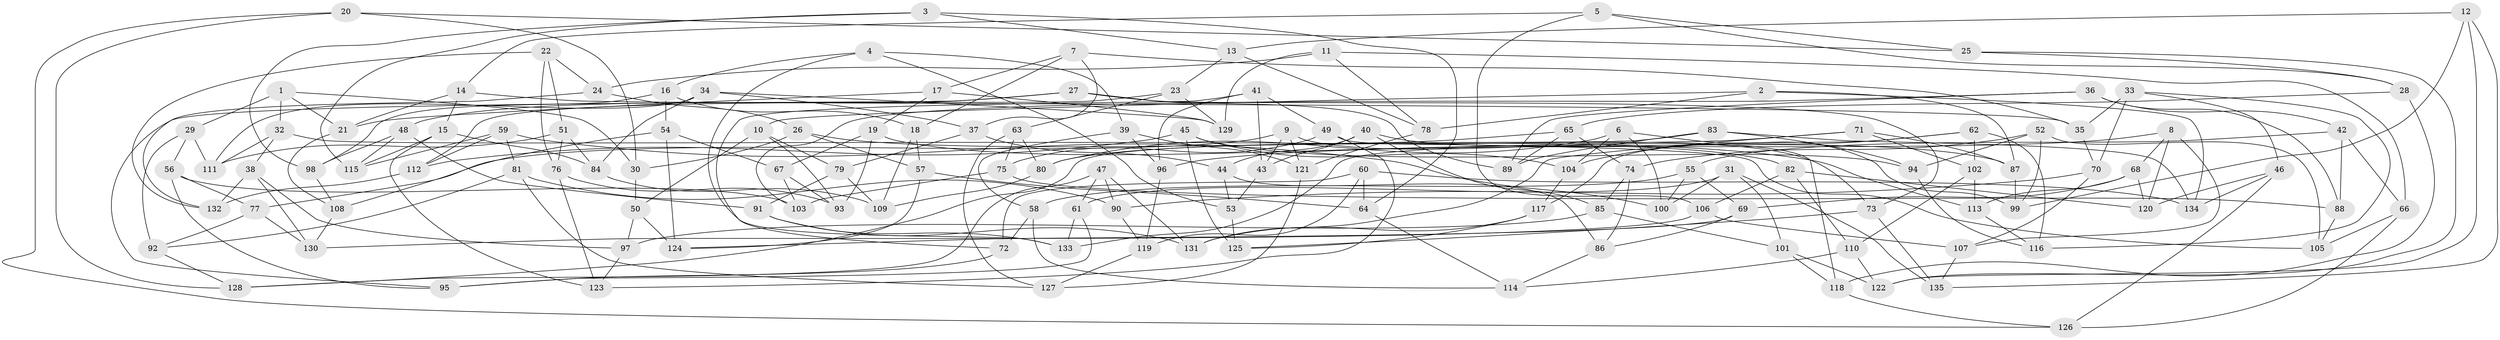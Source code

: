 // coarse degree distribution, {4: 0.5531914893617021, 6: 0.3829787234042553, 5: 0.05319148936170213, 3: 0.010638297872340425}
// Generated by graph-tools (version 1.1) at 2025/24/03/03/25 07:24:26]
// undirected, 135 vertices, 270 edges
graph export_dot {
graph [start="1"]
  node [color=gray90,style=filled];
  1;
  2;
  3;
  4;
  5;
  6;
  7;
  8;
  9;
  10;
  11;
  12;
  13;
  14;
  15;
  16;
  17;
  18;
  19;
  20;
  21;
  22;
  23;
  24;
  25;
  26;
  27;
  28;
  29;
  30;
  31;
  32;
  33;
  34;
  35;
  36;
  37;
  38;
  39;
  40;
  41;
  42;
  43;
  44;
  45;
  46;
  47;
  48;
  49;
  50;
  51;
  52;
  53;
  54;
  55;
  56;
  57;
  58;
  59;
  60;
  61;
  62;
  63;
  64;
  65;
  66;
  67;
  68;
  69;
  70;
  71;
  72;
  73;
  74;
  75;
  76;
  77;
  78;
  79;
  80;
  81;
  82;
  83;
  84;
  85;
  86;
  87;
  88;
  89;
  90;
  91;
  92;
  93;
  94;
  95;
  96;
  97;
  98;
  99;
  100;
  101;
  102;
  103;
  104;
  105;
  106;
  107;
  108;
  109;
  110;
  111;
  112;
  113;
  114;
  115;
  116;
  117;
  118;
  119;
  120;
  121;
  122;
  123;
  124;
  125;
  126;
  127;
  128;
  129;
  130;
  131;
  132;
  133;
  134;
  135;
  1 -- 21;
  1 -- 32;
  1 -- 30;
  1 -- 29;
  2 -- 10;
  2 -- 78;
  2 -- 134;
  2 -- 87;
  3 -- 64;
  3 -- 13;
  3 -- 115;
  3 -- 98;
  4 -- 39;
  4 -- 16;
  4 -- 133;
  4 -- 53;
  5 -- 25;
  5 -- 106;
  5 -- 28;
  5 -- 14;
  6 -- 80;
  6 -- 100;
  6 -- 104;
  6 -- 99;
  7 -- 35;
  7 -- 18;
  7 -- 37;
  7 -- 17;
  8 -- 68;
  8 -- 120;
  8 -- 107;
  8 -- 96;
  9 -- 43;
  9 -- 77;
  9 -- 121;
  9 -- 73;
  10 -- 79;
  10 -- 93;
  10 -- 50;
  11 -- 24;
  11 -- 129;
  11 -- 78;
  11 -- 66;
  12 -- 99;
  12 -- 13;
  12 -- 135;
  12 -- 122;
  13 -- 78;
  13 -- 23;
  14 -- 21;
  14 -- 15;
  14 -- 35;
  15 -- 115;
  15 -- 84;
  15 -- 123;
  16 -- 98;
  16 -- 54;
  16 -- 18;
  17 -- 129;
  17 -- 19;
  17 -- 21;
  18 -- 57;
  18 -- 109;
  19 -- 67;
  19 -- 82;
  19 -- 93;
  20 -- 25;
  20 -- 128;
  20 -- 30;
  20 -- 126;
  21 -- 108;
  22 -- 132;
  22 -- 24;
  22 -- 51;
  22 -- 76;
  23 -- 129;
  23 -- 63;
  23 -- 112;
  24 -- 26;
  24 -- 132;
  25 -- 122;
  25 -- 28;
  26 -- 113;
  26 -- 57;
  26 -- 30;
  27 -- 73;
  27 -- 95;
  27 -- 48;
  27 -- 89;
  28 -- 65;
  28 -- 118;
  29 -- 56;
  29 -- 92;
  29 -- 111;
  30 -- 50;
  31 -- 135;
  31 -- 61;
  31 -- 100;
  31 -- 101;
  32 -- 38;
  32 -- 111;
  32 -- 105;
  33 -- 35;
  33 -- 116;
  33 -- 46;
  33 -- 70;
  34 -- 37;
  34 -- 111;
  34 -- 129;
  34 -- 84;
  35 -- 70;
  36 -- 103;
  36 -- 42;
  36 -- 89;
  36 -- 88;
  37 -- 79;
  37 -- 44;
  38 -- 130;
  38 -- 132;
  38 -- 97;
  39 -- 58;
  39 -- 96;
  39 -- 121;
  40 -- 85;
  40 -- 43;
  40 -- 87;
  40 -- 44;
  41 -- 72;
  41 -- 49;
  41 -- 96;
  41 -- 43;
  42 -- 66;
  42 -- 88;
  42 -- 55;
  43 -- 53;
  44 -- 86;
  44 -- 53;
  45 -- 112;
  45 -- 94;
  45 -- 104;
  45 -- 125;
  46 -- 126;
  46 -- 134;
  46 -- 120;
  47 -- 90;
  47 -- 61;
  47 -- 131;
  47 -- 128;
  48 -- 98;
  48 -- 91;
  48 -- 115;
  49 -- 118;
  49 -- 75;
  49 -- 123;
  50 -- 124;
  50 -- 97;
  51 -- 84;
  51 -- 111;
  51 -- 76;
  52 -- 99;
  52 -- 94;
  52 -- 74;
  52 -- 105;
  53 -- 125;
  54 -- 124;
  54 -- 67;
  54 -- 108;
  55 -- 69;
  55 -- 100;
  55 -- 58;
  56 -- 77;
  56 -- 95;
  56 -- 103;
  57 -- 124;
  57 -- 64;
  58 -- 114;
  58 -- 72;
  59 -- 115;
  59 -- 100;
  59 -- 112;
  59 -- 81;
  60 -- 72;
  60 -- 119;
  60 -- 134;
  60 -- 64;
  61 -- 133;
  61 -- 95;
  62 -- 116;
  62 -- 117;
  62 -- 104;
  62 -- 102;
  63 -- 127;
  63 -- 80;
  63 -- 75;
  64 -- 114;
  65 -- 89;
  65 -- 80;
  65 -- 74;
  66 -- 126;
  66 -- 105;
  67 -- 93;
  67 -- 103;
  68 -- 120;
  68 -- 113;
  68 -- 69;
  69 -- 86;
  69 -- 124;
  70 -- 107;
  70 -- 90;
  71 -- 102;
  71 -- 133;
  71 -- 87;
  71 -- 131;
  72 -- 95;
  73 -- 135;
  73 -- 125;
  74 -- 85;
  74 -- 86;
  75 -- 88;
  75 -- 103;
  76 -- 123;
  76 -- 93;
  77 -- 130;
  77 -- 92;
  78 -- 121;
  79 -- 109;
  79 -- 91;
  80 -- 109;
  81 -- 92;
  81 -- 90;
  81 -- 127;
  82 -- 120;
  82 -- 110;
  82 -- 106;
  83 -- 134;
  83 -- 128;
  83 -- 94;
  83 -- 89;
  84 -- 109;
  85 -- 101;
  85 -- 97;
  86 -- 114;
  87 -- 99;
  88 -- 105;
  90 -- 119;
  91 -- 133;
  91 -- 131;
  92 -- 128;
  94 -- 116;
  96 -- 119;
  97 -- 123;
  98 -- 108;
  101 -- 122;
  101 -- 118;
  102 -- 110;
  102 -- 113;
  104 -- 117;
  106 -- 107;
  106 -- 130;
  107 -- 135;
  108 -- 130;
  110 -- 114;
  110 -- 122;
  112 -- 132;
  113 -- 116;
  117 -- 131;
  117 -- 125;
  118 -- 126;
  119 -- 127;
  121 -- 127;
}
